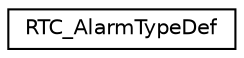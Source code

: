 digraph "Graphical Class Hierarchy"
{
 // LATEX_PDF_SIZE
  edge [fontname="Helvetica",fontsize="10",labelfontname="Helvetica",labelfontsize="10"];
  node [fontname="Helvetica",fontsize="10",shape=record];
  rankdir="LR";
  Node0 [label="RTC_AlarmTypeDef",height=0.2,width=0.4,color="black", fillcolor="white", style="filled",URL="$struct_r_t_c___alarm_type_def.html",tooltip="RTC Alarm structure definition."];
}

